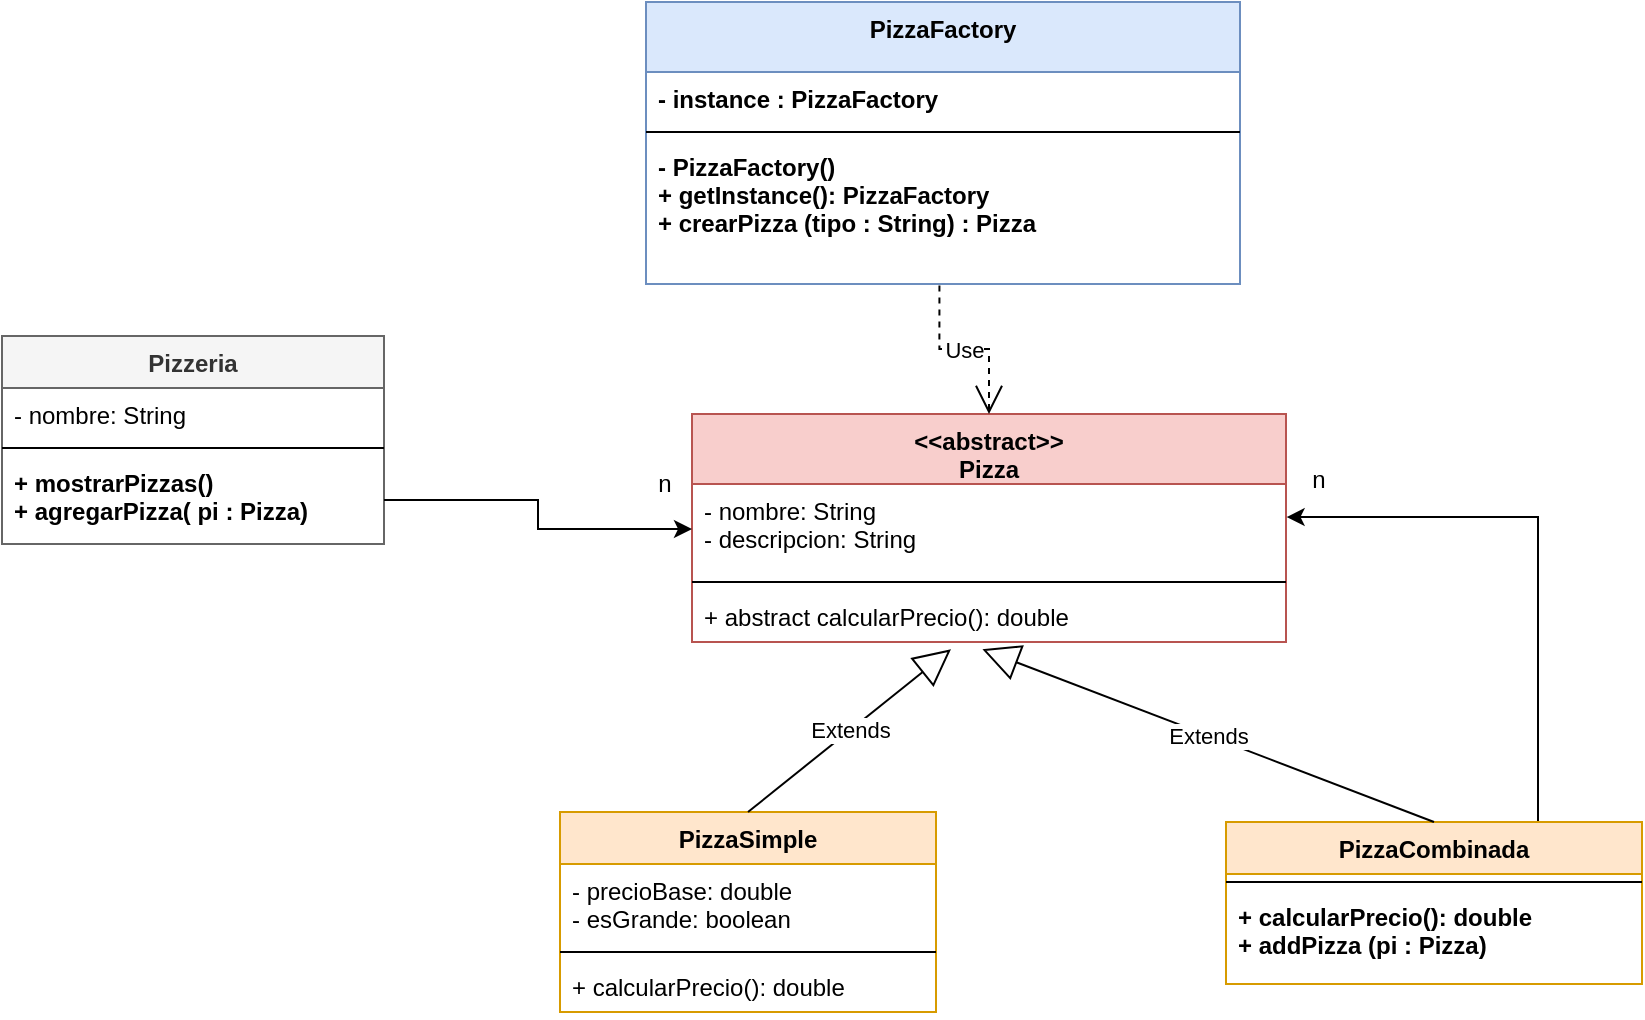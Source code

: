<mxfile version="15.4.0" type="device"><diagram id="NeY-rUTAl6eVharmIXIY" name="Página-1"><mxGraphModel dx="1077" dy="1033" grid="0" gridSize="10" guides="1" tooltips="1" connect="1" arrows="1" fold="1" page="0" pageScale="1" pageWidth="827" pageHeight="1169" math="0" shadow="0"><root><mxCell id="0"/><mxCell id="1" parent="0"/><mxCell id="K-ZZlwIfLBv0FcWlOyt6-1" value="Pizzeria" style="swimlane;fontStyle=1;align=center;verticalAlign=top;childLayout=stackLayout;horizontal=1;startSize=26;horizontalStack=0;resizeParent=1;resizeParentMax=0;resizeLast=0;collapsible=1;marginBottom=0;fillColor=#f5f5f5;strokeColor=#666666;fontColor=#333333;" vertex="1" parent="1"><mxGeometry x="51" y="151" width="191" height="104" as="geometry"/></mxCell><mxCell id="K-ZZlwIfLBv0FcWlOyt6-2" value="- nombre: String" style="text;strokeColor=none;fillColor=none;align=left;verticalAlign=top;spacingLeft=4;spacingRight=4;overflow=hidden;rotatable=0;points=[[0,0.5],[1,0.5]];portConstraint=eastwest;" vertex="1" parent="K-ZZlwIfLBv0FcWlOyt6-1"><mxGeometry y="26" width="191" height="26" as="geometry"/></mxCell><mxCell id="K-ZZlwIfLBv0FcWlOyt6-3" value="" style="line;strokeWidth=1;fillColor=none;align=left;verticalAlign=middle;spacingTop=-1;spacingLeft=3;spacingRight=3;rotatable=0;labelPosition=right;points=[];portConstraint=eastwest;" vertex="1" parent="K-ZZlwIfLBv0FcWlOyt6-1"><mxGeometry y="52" width="191" height="8" as="geometry"/></mxCell><mxCell id="K-ZZlwIfLBv0FcWlOyt6-4" value="+ mostrarPizzas()&#10;+ agregarPizza( pi : Pizza)" style="text;strokeColor=none;fillColor=none;align=left;verticalAlign=top;spacingLeft=4;spacingRight=4;overflow=hidden;rotatable=0;points=[[0,0.5],[1,0.5]];portConstraint=eastwest;fontStyle=1" vertex="1" parent="K-ZZlwIfLBv0FcWlOyt6-1"><mxGeometry y="60" width="191" height="44" as="geometry"/></mxCell><mxCell id="K-ZZlwIfLBv0FcWlOyt6-5" value="&lt;&lt;abstract&gt;&gt;&#10;Pizza" style="swimlane;fontStyle=1;align=center;verticalAlign=top;childLayout=stackLayout;horizontal=1;startSize=35;horizontalStack=0;resizeParent=1;resizeParentMax=0;resizeLast=0;collapsible=1;marginBottom=0;fillColor=#f8cecc;strokeColor=#b85450;" vertex="1" parent="1"><mxGeometry x="396" y="190" width="297" height="114" as="geometry"/></mxCell><mxCell id="K-ZZlwIfLBv0FcWlOyt6-6" value="- nombre: String&#10;- descripcion: String" style="text;strokeColor=none;fillColor=none;align=left;verticalAlign=top;spacingLeft=4;spacingRight=4;overflow=hidden;rotatable=0;points=[[0,0.5],[1,0.5]];portConstraint=eastwest;" vertex="1" parent="K-ZZlwIfLBv0FcWlOyt6-5"><mxGeometry y="35" width="297" height="45" as="geometry"/></mxCell><mxCell id="K-ZZlwIfLBv0FcWlOyt6-7" value="" style="line;strokeWidth=1;fillColor=none;align=left;verticalAlign=middle;spacingTop=-1;spacingLeft=3;spacingRight=3;rotatable=0;labelPosition=right;points=[];portConstraint=eastwest;" vertex="1" parent="K-ZZlwIfLBv0FcWlOyt6-5"><mxGeometry y="80" width="297" height="8" as="geometry"/></mxCell><mxCell id="K-ZZlwIfLBv0FcWlOyt6-8" value="+ abstract calcularPrecio(): double" style="text;strokeColor=none;fillColor=none;align=left;verticalAlign=top;spacingLeft=4;spacingRight=4;overflow=hidden;rotatable=0;points=[[0,0.5],[1,0.5]];portConstraint=eastwest;" vertex="1" parent="K-ZZlwIfLBv0FcWlOyt6-5"><mxGeometry y="88" width="297" height="26" as="geometry"/></mxCell><mxCell id="K-ZZlwIfLBv0FcWlOyt6-9" value="PizzaSimple" style="swimlane;fontStyle=1;align=center;verticalAlign=top;childLayout=stackLayout;horizontal=1;startSize=26;horizontalStack=0;resizeParent=1;resizeParentMax=0;resizeLast=0;collapsible=1;marginBottom=0;fillColor=#ffe6cc;strokeColor=#d79b00;" vertex="1" parent="1"><mxGeometry x="330" y="389" width="188" height="100" as="geometry"/></mxCell><mxCell id="K-ZZlwIfLBv0FcWlOyt6-10" value="- precioBase: double&#10;- esGrande: boolean" style="text;strokeColor=none;fillColor=none;align=left;verticalAlign=top;spacingLeft=4;spacingRight=4;overflow=hidden;rotatable=0;points=[[0,0.5],[1,0.5]];portConstraint=eastwest;" vertex="1" parent="K-ZZlwIfLBv0FcWlOyt6-9"><mxGeometry y="26" width="188" height="40" as="geometry"/></mxCell><mxCell id="K-ZZlwIfLBv0FcWlOyt6-11" value="" style="line;strokeWidth=1;fillColor=none;align=left;verticalAlign=middle;spacingTop=-1;spacingLeft=3;spacingRight=3;rotatable=0;labelPosition=right;points=[];portConstraint=eastwest;" vertex="1" parent="K-ZZlwIfLBv0FcWlOyt6-9"><mxGeometry y="66" width="188" height="8" as="geometry"/></mxCell><mxCell id="K-ZZlwIfLBv0FcWlOyt6-12" value="+ calcularPrecio(): double" style="text;strokeColor=none;fillColor=none;align=left;verticalAlign=top;spacingLeft=4;spacingRight=4;overflow=hidden;rotatable=0;points=[[0,0.5],[1,0.5]];portConstraint=eastwest;" vertex="1" parent="K-ZZlwIfLBv0FcWlOyt6-9"><mxGeometry y="74" width="188" height="26" as="geometry"/></mxCell><mxCell id="K-ZZlwIfLBv0FcWlOyt6-22" style="edgeStyle=orthogonalEdgeStyle;rounded=0;orthogonalLoop=1;jettySize=auto;html=1;exitX=0.75;exitY=0;exitDx=0;exitDy=0;entryX=1.001;entryY=0.367;entryDx=0;entryDy=0;entryPerimeter=0;" edge="1" parent="1" source="K-ZZlwIfLBv0FcWlOyt6-13" target="K-ZZlwIfLBv0FcWlOyt6-6"><mxGeometry relative="1" as="geometry"/></mxCell><mxCell id="K-ZZlwIfLBv0FcWlOyt6-13" value="PizzaCombinada" style="swimlane;fontStyle=1;align=center;verticalAlign=top;childLayout=stackLayout;horizontal=1;startSize=26;horizontalStack=0;resizeParent=1;resizeParentMax=0;resizeLast=0;collapsible=1;marginBottom=0;fillColor=#ffe6cc;strokeColor=#d79b00;" vertex="1" parent="1"><mxGeometry x="663" y="394" width="208" height="81" as="geometry"/></mxCell><mxCell id="K-ZZlwIfLBv0FcWlOyt6-15" value="" style="line;strokeWidth=1;fillColor=none;align=left;verticalAlign=middle;spacingTop=-1;spacingLeft=3;spacingRight=3;rotatable=0;labelPosition=right;points=[];portConstraint=eastwest;" vertex="1" parent="K-ZZlwIfLBv0FcWlOyt6-13"><mxGeometry y="26" width="208" height="8" as="geometry"/></mxCell><mxCell id="K-ZZlwIfLBv0FcWlOyt6-16" value="+ calcularPrecio(): double&#10;+ addPizza (pi : Pizza)" style="text;strokeColor=none;fillColor=none;align=left;verticalAlign=top;spacingLeft=4;spacingRight=4;overflow=hidden;rotatable=0;points=[[0,0.5],[1,0.5]];portConstraint=eastwest;fontStyle=1" vertex="1" parent="K-ZZlwIfLBv0FcWlOyt6-13"><mxGeometry y="34" width="208" height="47" as="geometry"/></mxCell><mxCell id="K-ZZlwIfLBv0FcWlOyt6-18" value="Extends" style="endArrow=block;endSize=16;endFill=0;html=1;rounded=0;entryX=0.489;entryY=1.14;entryDx=0;entryDy=0;entryPerimeter=0;exitX=0.5;exitY=0;exitDx=0;exitDy=0;" edge="1" parent="1" source="K-ZZlwIfLBv0FcWlOyt6-13" target="K-ZZlwIfLBv0FcWlOyt6-8"><mxGeometry width="160" relative="1" as="geometry"><mxPoint x="316" y="397" as="sourcePoint"/><mxPoint x="476" y="397" as="targetPoint"/></mxGeometry></mxCell><mxCell id="K-ZZlwIfLBv0FcWlOyt6-19" value="Extends" style="endArrow=block;endSize=16;endFill=0;html=1;rounded=0;entryX=0.436;entryY=1.14;entryDx=0;entryDy=0;entryPerimeter=0;exitX=0.5;exitY=0;exitDx=0;exitDy=0;" edge="1" parent="1" source="K-ZZlwIfLBv0FcWlOyt6-9" target="K-ZZlwIfLBv0FcWlOyt6-8"><mxGeometry width="160" relative="1" as="geometry"><mxPoint x="356" y="398" as="sourcePoint"/><mxPoint x="484.24" y="317.64" as="targetPoint"/></mxGeometry></mxCell><mxCell id="K-ZZlwIfLBv0FcWlOyt6-20" style="edgeStyle=orthogonalEdgeStyle;rounded=0;orthogonalLoop=1;jettySize=auto;html=1;exitX=1;exitY=0.5;exitDx=0;exitDy=0;entryX=0;entryY=0.5;entryDx=0;entryDy=0;" edge="1" parent="1" source="K-ZZlwIfLBv0FcWlOyt6-4" target="K-ZZlwIfLBv0FcWlOyt6-6"><mxGeometry relative="1" as="geometry"/></mxCell><mxCell id="K-ZZlwIfLBv0FcWlOyt6-21" value="n" style="text;html=1;align=center;verticalAlign=middle;resizable=0;points=[];autosize=1;strokeColor=none;fillColor=none;" vertex="1" parent="1"><mxGeometry x="373" y="216" width="17" height="17" as="geometry"/></mxCell><mxCell id="K-ZZlwIfLBv0FcWlOyt6-23" value="n" style="text;html=1;align=center;verticalAlign=middle;resizable=0;points=[];autosize=1;strokeColor=none;fillColor=none;" vertex="1" parent="1"><mxGeometry x="700" y="214" width="17" height="17" as="geometry"/></mxCell><mxCell id="K-ZZlwIfLBv0FcWlOyt6-24" value="PizzaFactory" style="swimlane;fontStyle=1;align=center;verticalAlign=top;childLayout=stackLayout;horizontal=1;startSize=35;horizontalStack=0;resizeParent=1;resizeParentMax=0;resizeLast=0;collapsible=1;marginBottom=0;fillColor=#dae8fc;strokeColor=#6c8ebf;" vertex="1" parent="1"><mxGeometry x="373" y="-16" width="297" height="141" as="geometry"/></mxCell><mxCell id="K-ZZlwIfLBv0FcWlOyt6-25" value="- instance : PizzaFactory" style="text;strokeColor=none;fillColor=none;align=left;verticalAlign=top;spacingLeft=4;spacingRight=4;overflow=hidden;rotatable=0;points=[[0,0.5],[1,0.5]];portConstraint=eastwest;fontStyle=1" vertex="1" parent="K-ZZlwIfLBv0FcWlOyt6-24"><mxGeometry y="35" width="297" height="26" as="geometry"/></mxCell><mxCell id="K-ZZlwIfLBv0FcWlOyt6-26" value="" style="line;strokeWidth=1;fillColor=none;align=left;verticalAlign=middle;spacingTop=-1;spacingLeft=3;spacingRight=3;rotatable=0;labelPosition=right;points=[];portConstraint=eastwest;" vertex="1" parent="K-ZZlwIfLBv0FcWlOyt6-24"><mxGeometry y="61" width="297" height="8" as="geometry"/></mxCell><mxCell id="K-ZZlwIfLBv0FcWlOyt6-27" value="- PizzaFactory()&#10;+ getInstance(): PizzaFactory&#10;+ crearPizza (tipo : String) : Pizza" style="text;strokeColor=none;fillColor=none;align=left;verticalAlign=top;spacingLeft=4;spacingRight=4;overflow=hidden;rotatable=0;points=[[0,0.5],[1,0.5]];portConstraint=eastwest;fontStyle=1" vertex="1" parent="K-ZZlwIfLBv0FcWlOyt6-24"><mxGeometry y="69" width="297" height="72" as="geometry"/></mxCell><mxCell id="K-ZZlwIfLBv0FcWlOyt6-30" value="Use" style="endArrow=open;endSize=12;dashed=1;html=1;rounded=0;edgeStyle=orthogonalEdgeStyle;entryX=0.5;entryY=0;entryDx=0;entryDy=0;exitX=0.494;exitY=1.011;exitDx=0;exitDy=0;exitPerimeter=0;" edge="1" parent="1" source="K-ZZlwIfLBv0FcWlOyt6-27" target="K-ZZlwIfLBv0FcWlOyt6-5"><mxGeometry width="160" relative="1" as="geometry"><mxPoint x="465" y="147" as="sourcePoint"/><mxPoint x="601" y="220" as="targetPoint"/></mxGeometry></mxCell></root></mxGraphModel></diagram></mxfile>